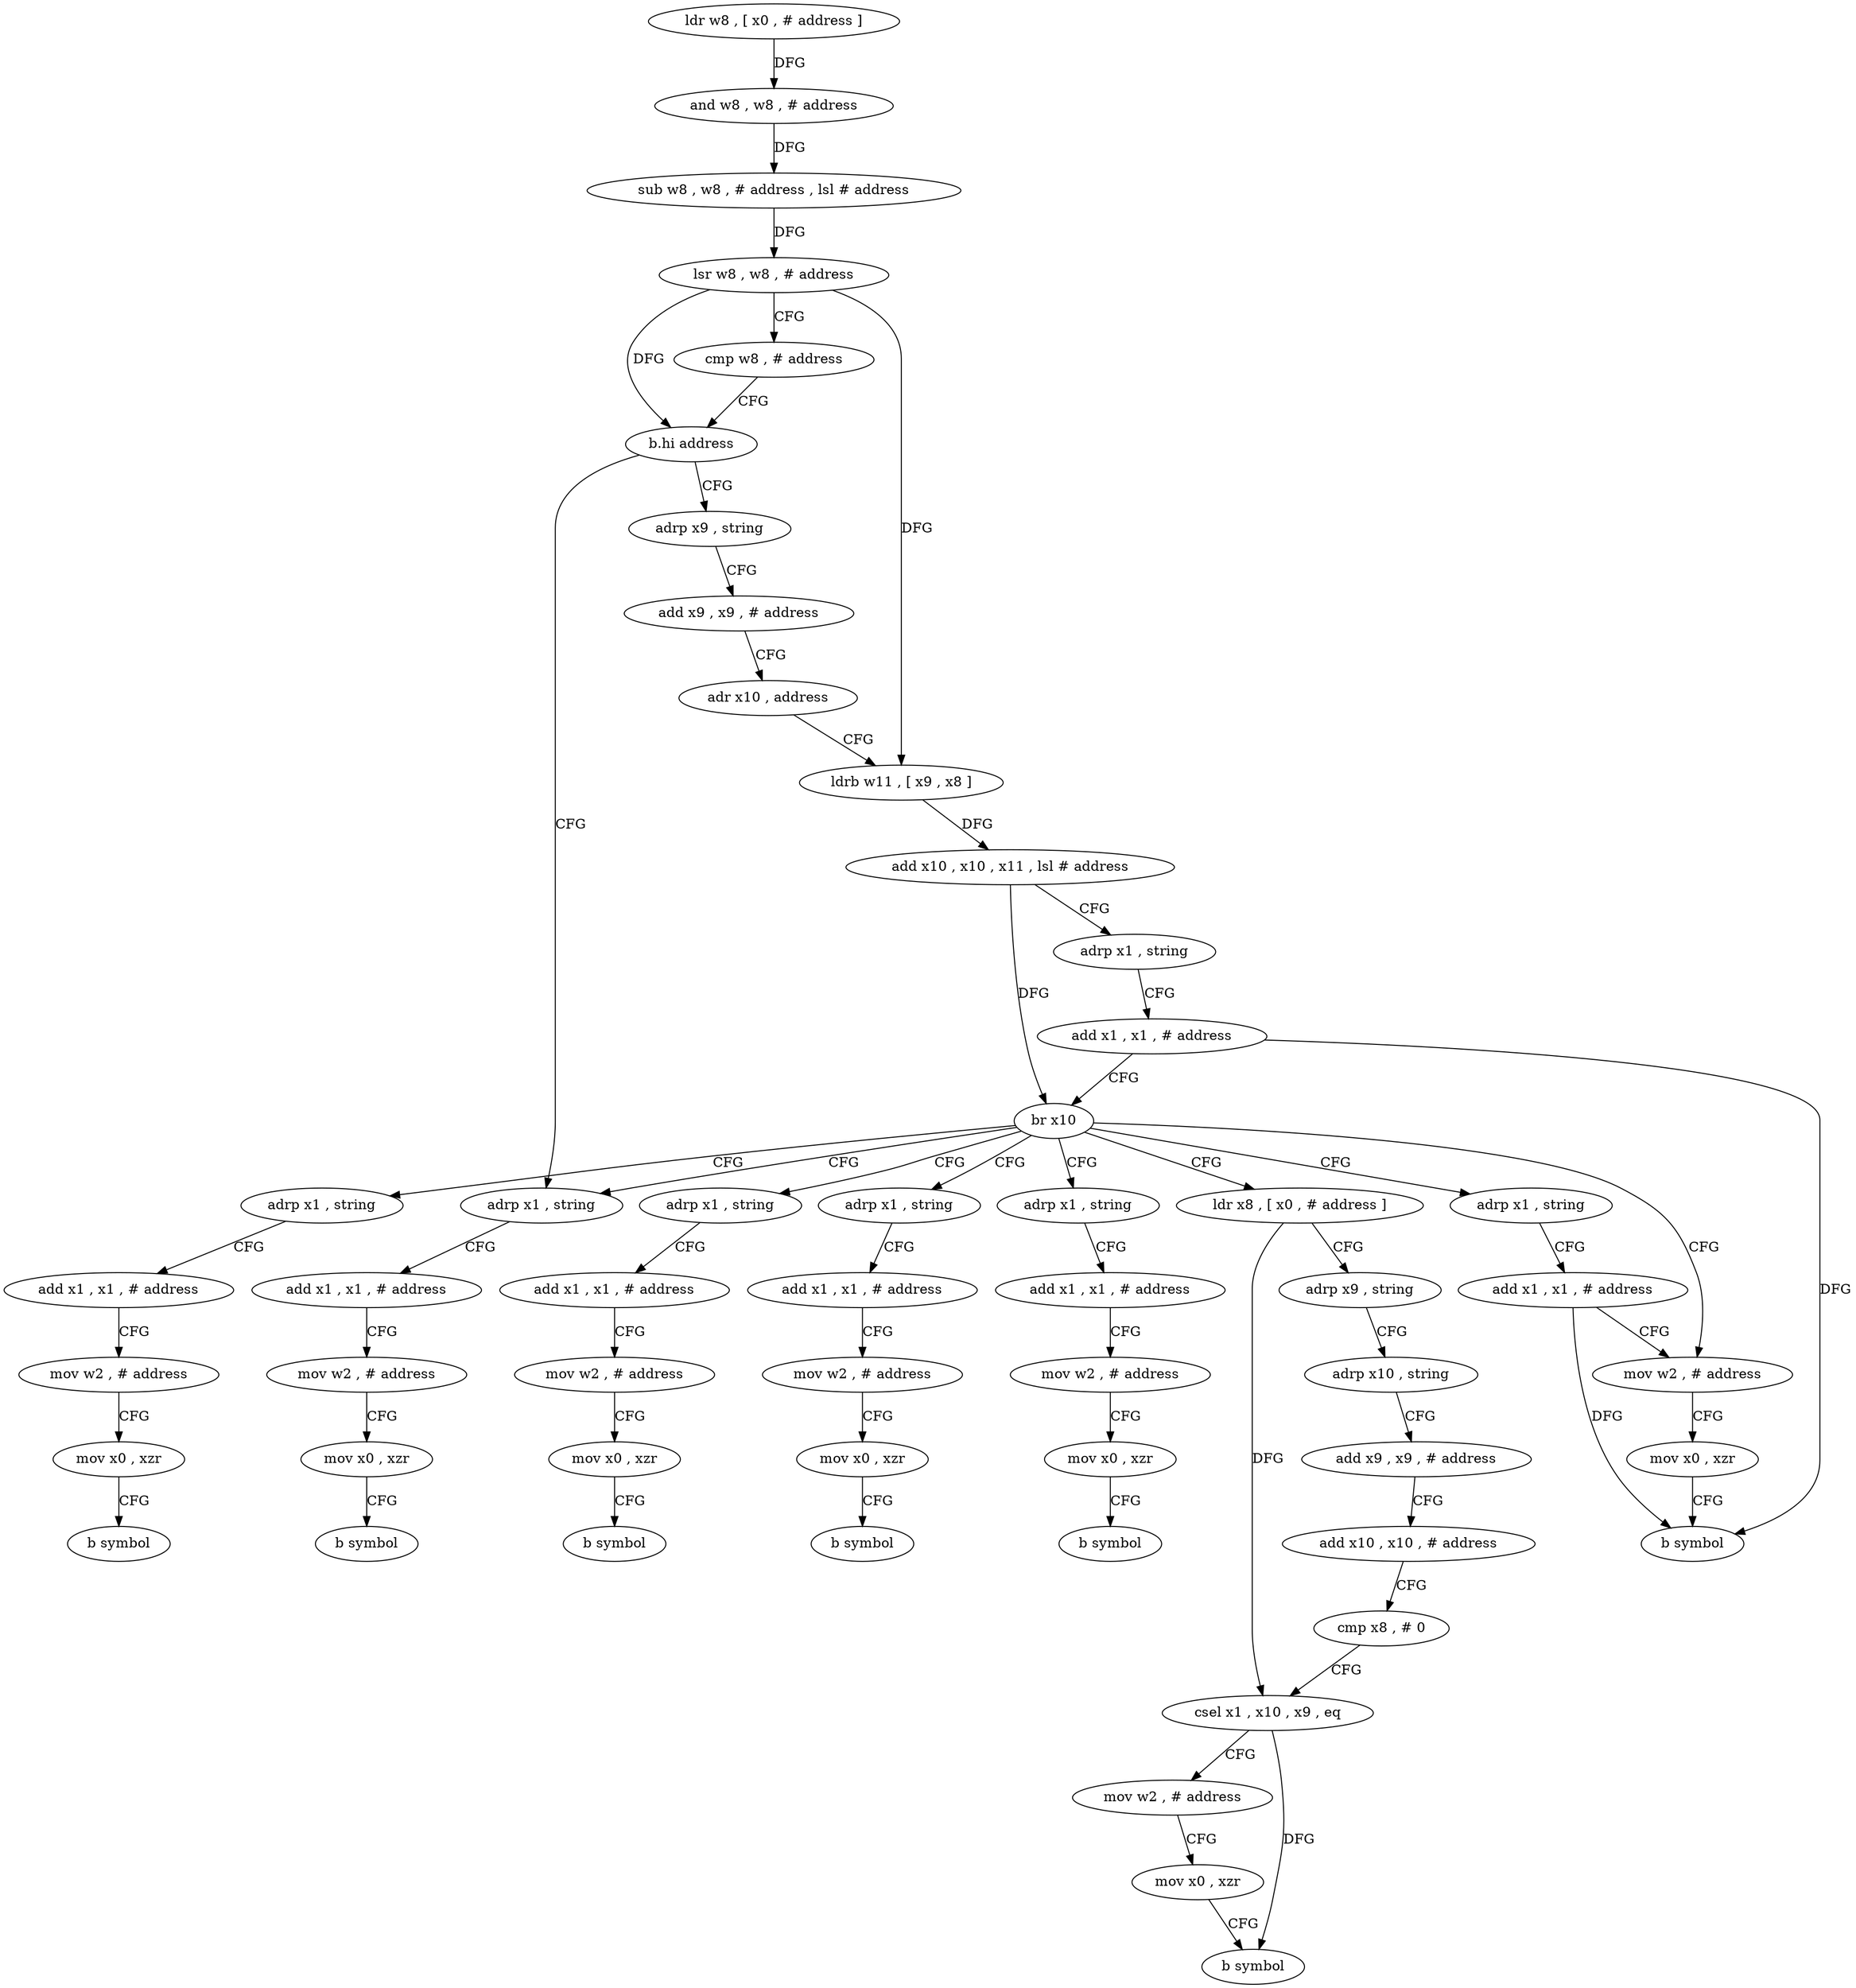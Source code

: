 digraph "func" {
"4230964" [label = "ldr w8 , [ x0 , # address ]" ]
"4230968" [label = "and w8 , w8 , # address" ]
"4230972" [label = "sub w8 , w8 , # address , lsl # address" ]
"4230976" [label = "lsr w8 , w8 , # address" ]
"4230980" [label = "cmp w8 , # address" ]
"4230984" [label = "b.hi address" ]
"4231060" [label = "adrp x1 , string" ]
"4230988" [label = "adrp x9 , string" ]
"4231064" [label = "add x1 , x1 , # address" ]
"4231068" [label = "mov w2 , # address" ]
"4231072" [label = "mov x0 , xzr" ]
"4231076" [label = "b symbol" ]
"4230992" [label = "add x9 , x9 , # address" ]
"4230996" [label = "adr x10 , address" ]
"4231000" [label = "ldrb w11 , [ x9 , x8 ]" ]
"4231004" [label = "add x10 , x10 , x11 , lsl # address" ]
"4231008" [label = "adrp x1 , string" ]
"4231012" [label = "add x1 , x1 , # address" ]
"4231016" [label = "br x10" ]
"4231020" [label = "adrp x1 , string" ]
"4231028" [label = "mov w2 , # address" ]
"4231040" [label = "adrp x1 , string" ]
"4231080" [label = "adrp x1 , string" ]
"4231100" [label = "adrp x1 , string" ]
"4231120" [label = "adrp x1 , string" ]
"4231140" [label = "ldr x8 , [ x0 , # address ]" ]
"4231024" [label = "add x1 , x1 , # address" ]
"4231032" [label = "mov x0 , xzr" ]
"4231036" [label = "b symbol" ]
"4231044" [label = "add x1 , x1 , # address" ]
"4231048" [label = "mov w2 , # address" ]
"4231052" [label = "mov x0 , xzr" ]
"4231056" [label = "b symbol" ]
"4231084" [label = "add x1 , x1 , # address" ]
"4231088" [label = "mov w2 , # address" ]
"4231092" [label = "mov x0 , xzr" ]
"4231096" [label = "b symbol" ]
"4231104" [label = "add x1 , x1 , # address" ]
"4231108" [label = "mov w2 , # address" ]
"4231112" [label = "mov x0 , xzr" ]
"4231116" [label = "b symbol" ]
"4231124" [label = "add x1 , x1 , # address" ]
"4231128" [label = "mov w2 , # address" ]
"4231132" [label = "mov x0 , xzr" ]
"4231136" [label = "b symbol" ]
"4231144" [label = "adrp x9 , string" ]
"4231148" [label = "adrp x10 , string" ]
"4231152" [label = "add x9 , x9 , # address" ]
"4231156" [label = "add x10 , x10 , # address" ]
"4231160" [label = "cmp x8 , # 0" ]
"4231164" [label = "csel x1 , x10 , x9 , eq" ]
"4231168" [label = "mov w2 , # address" ]
"4231172" [label = "mov x0 , xzr" ]
"4231176" [label = "b symbol" ]
"4230964" -> "4230968" [ label = "DFG" ]
"4230968" -> "4230972" [ label = "DFG" ]
"4230972" -> "4230976" [ label = "DFG" ]
"4230976" -> "4230980" [ label = "CFG" ]
"4230976" -> "4230984" [ label = "DFG" ]
"4230976" -> "4231000" [ label = "DFG" ]
"4230980" -> "4230984" [ label = "CFG" ]
"4230984" -> "4231060" [ label = "CFG" ]
"4230984" -> "4230988" [ label = "CFG" ]
"4231060" -> "4231064" [ label = "CFG" ]
"4230988" -> "4230992" [ label = "CFG" ]
"4231064" -> "4231068" [ label = "CFG" ]
"4231068" -> "4231072" [ label = "CFG" ]
"4231072" -> "4231076" [ label = "CFG" ]
"4230992" -> "4230996" [ label = "CFG" ]
"4230996" -> "4231000" [ label = "CFG" ]
"4231000" -> "4231004" [ label = "DFG" ]
"4231004" -> "4231008" [ label = "CFG" ]
"4231004" -> "4231016" [ label = "DFG" ]
"4231008" -> "4231012" [ label = "CFG" ]
"4231012" -> "4231016" [ label = "CFG" ]
"4231012" -> "4231036" [ label = "DFG" ]
"4231016" -> "4231020" [ label = "CFG" ]
"4231016" -> "4231028" [ label = "CFG" ]
"4231016" -> "4231040" [ label = "CFG" ]
"4231016" -> "4231060" [ label = "CFG" ]
"4231016" -> "4231080" [ label = "CFG" ]
"4231016" -> "4231100" [ label = "CFG" ]
"4231016" -> "4231120" [ label = "CFG" ]
"4231016" -> "4231140" [ label = "CFG" ]
"4231020" -> "4231024" [ label = "CFG" ]
"4231028" -> "4231032" [ label = "CFG" ]
"4231040" -> "4231044" [ label = "CFG" ]
"4231080" -> "4231084" [ label = "CFG" ]
"4231100" -> "4231104" [ label = "CFG" ]
"4231120" -> "4231124" [ label = "CFG" ]
"4231140" -> "4231144" [ label = "CFG" ]
"4231140" -> "4231164" [ label = "DFG" ]
"4231024" -> "4231028" [ label = "CFG" ]
"4231024" -> "4231036" [ label = "DFG" ]
"4231032" -> "4231036" [ label = "CFG" ]
"4231044" -> "4231048" [ label = "CFG" ]
"4231048" -> "4231052" [ label = "CFG" ]
"4231052" -> "4231056" [ label = "CFG" ]
"4231084" -> "4231088" [ label = "CFG" ]
"4231088" -> "4231092" [ label = "CFG" ]
"4231092" -> "4231096" [ label = "CFG" ]
"4231104" -> "4231108" [ label = "CFG" ]
"4231108" -> "4231112" [ label = "CFG" ]
"4231112" -> "4231116" [ label = "CFG" ]
"4231124" -> "4231128" [ label = "CFG" ]
"4231128" -> "4231132" [ label = "CFG" ]
"4231132" -> "4231136" [ label = "CFG" ]
"4231144" -> "4231148" [ label = "CFG" ]
"4231148" -> "4231152" [ label = "CFG" ]
"4231152" -> "4231156" [ label = "CFG" ]
"4231156" -> "4231160" [ label = "CFG" ]
"4231160" -> "4231164" [ label = "CFG" ]
"4231164" -> "4231168" [ label = "CFG" ]
"4231164" -> "4231176" [ label = "DFG" ]
"4231168" -> "4231172" [ label = "CFG" ]
"4231172" -> "4231176" [ label = "CFG" ]
}
